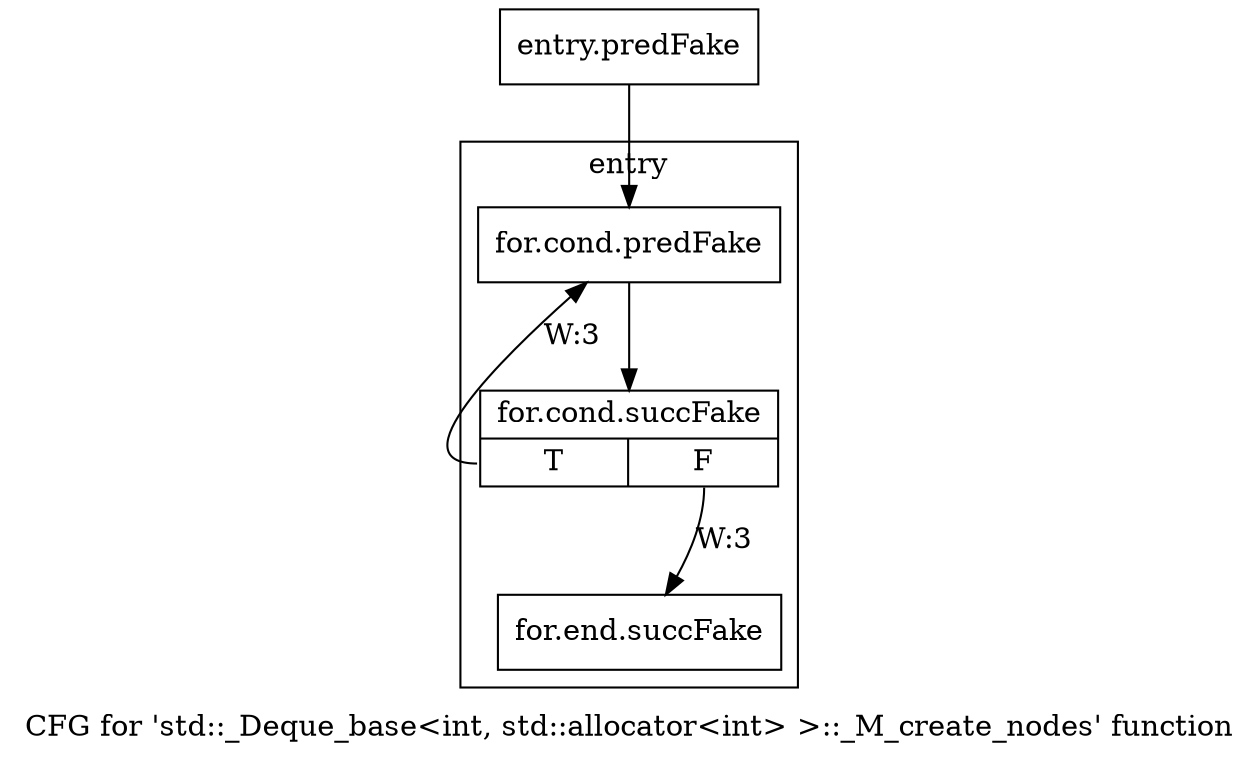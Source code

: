 digraph "CFG for 'std::_Deque_base\<int, std::allocator\<int\> \>::_M_create_nodes' function" {
	label="CFG for 'std::_Deque_base\<int, std::allocator\<int\> \>::_M_create_nodes' function";

	Node0x5d17fa0 [shape=record,filename="",linenumber="",label="{entry.predFake}"];
	Node0x5d17fa0 -> Node0x5d1e9e0[ callList="" memoryops="" filename="/proj/xbuilds/2019.2_0816_1/installs/lin64/Vivado/HEAD/tps/lnx64/gcc-6.2.0/lib/gcc/x86_64-pc-linux-gnu/6.2.0/../../../../include/c++/6.2.0/bits/stl_deque.h"];
	Node0x5b265a0 [shape=record,filename="/proj/xbuilds/2019.2_0816_1/installs/lin64/Vivado/HEAD/tps/lnx64/gcc-6.2.0/lib/gcc/x86_64-pc-linux-gnu/6.2.0/../../../../include/c++/6.2.0/bits/stl_deque.h",linenumber="732",label="{for.end.succFake}"];
subgraph cluster_0 {
	label="entry";
	tripcount="2";
	invocationtime="2";

	Node0x5d1e9e0 [shape=record,filename="/proj/xbuilds/2019.2_0816_1/installs/lin64/Vivado/HEAD/tps/lnx64/gcc-6.2.0/lib/gcc/x86_64-pc-linux-gnu/6.2.0/../../../../include/c++/6.2.0/bits/stl_deque.h",linenumber="724",label="{for.cond.predFake}"];
	Node0x5d1e9e0 -> Node0x5b10390[ callList="" memoryops="" filename="/proj/xbuilds/2019.2_0816_1/installs/lin64/Vivado/HEAD/tps/lnx64/gcc-6.2.0/lib/gcc/x86_64-pc-linux-gnu/6.2.0/../../../../include/c++/6.2.0/bits/stl_deque.h"];
	Node0x5b10390 [shape=record,filename="/proj/xbuilds/2019.2_0816_1/installs/lin64/Vivado/HEAD/tps/lnx64/gcc-6.2.0/lib/gcc/x86_64-pc-linux-gnu/6.2.0/../../../../include/c++/6.2.0/bits/stl_deque.h",linenumber="724",label="{for.cond.succFake|{<s0>T|<s1>F}}"];
	Node0x5b10390:s0 -> Node0x5d1e9e0[label="W:3" callList="" memoryops="" filename="/proj/xbuilds/2019.2_0816_1/installs/lin64/Vivado/HEAD/tps/lnx64/gcc-6.2.0/lib/gcc/x86_64-pc-linux-gnu/6.2.0/../../../../include/c++/6.2.0/bits/stl_deque.h"];
	Node0x5b10390:s1 -> Node0x5b265a0[label="W:3" callList="" memoryops="" filename="/proj/xbuilds/2019.2_0816_1/installs/lin64/Vivado/HEAD/tps/lnx64/gcc-6.2.0/lib/gcc/x86_64-pc-linux-gnu/6.2.0/../../../../include/c++/6.2.0/bits/stl_deque.h"];
}
}
